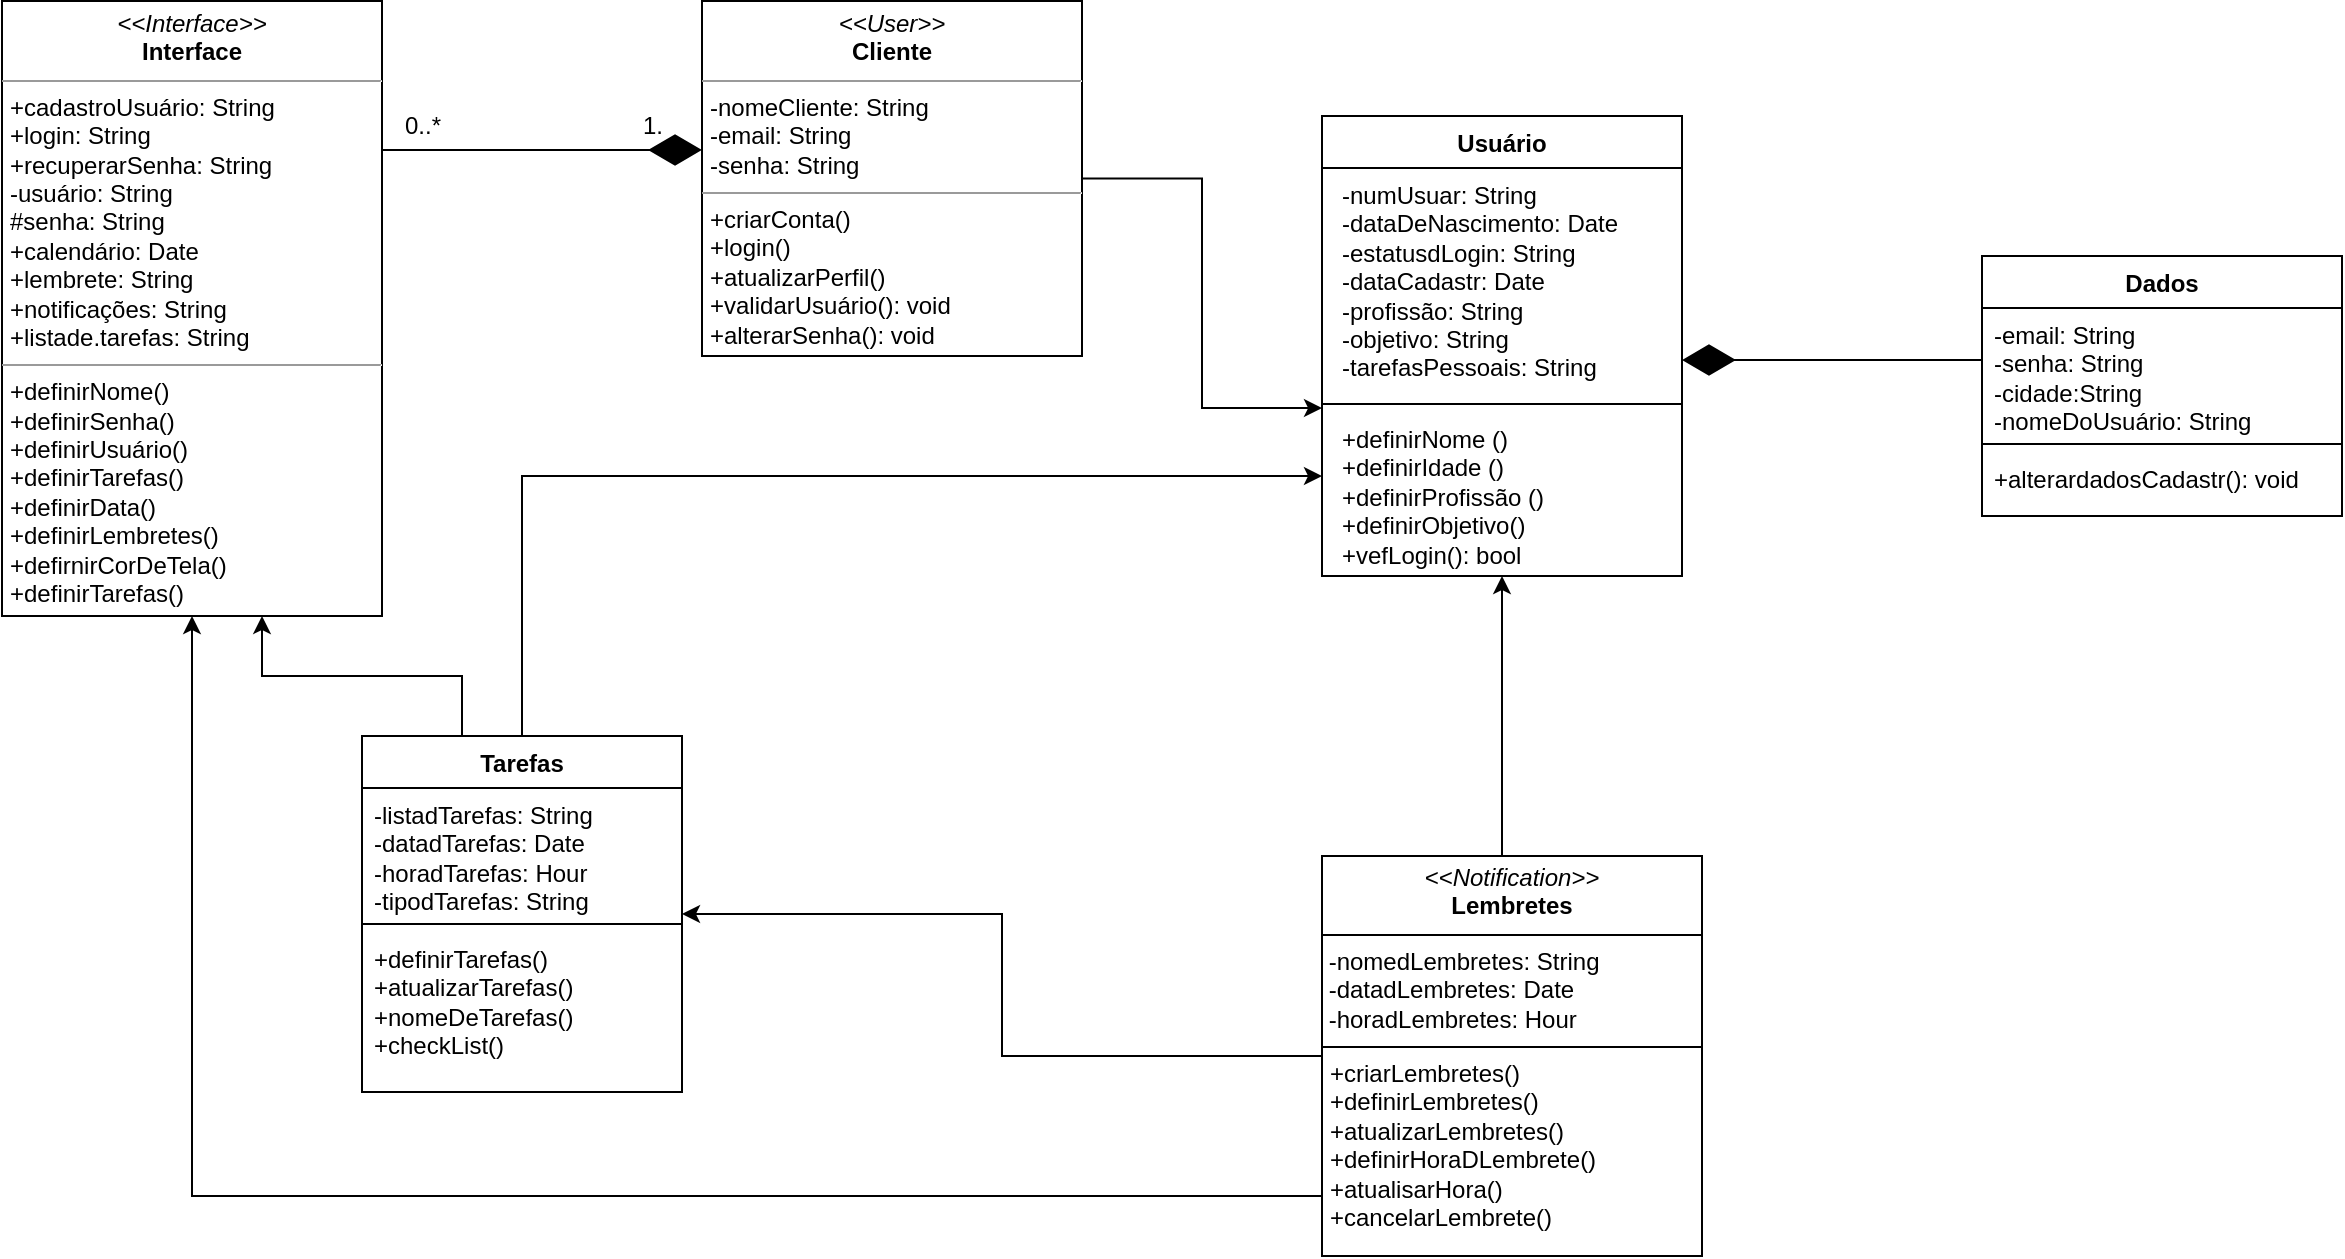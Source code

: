 <mxfile version="24.1.0" type="github">
  <diagram name="Page-1" id="c4acf3e9-155e-7222-9cf6-157b1a14988f">
    <mxGraphModel dx="1066" dy="464" grid="1" gridSize="10" guides="1" tooltips="1" connect="1" arrows="1" fold="1" page="1" pageScale="1" pageWidth="850" pageHeight="1100" background="none" math="0" shadow="0">
      <root>
        <mxCell id="0" />
        <mxCell id="1" parent="0" />
        <mxCell id="5d2195bd80daf111-18" value="&lt;p style=&quot;margin:0px;margin-top:4px;text-align:center;&quot;&gt;&lt;i&gt;&amp;lt;&amp;lt;Interface&amp;gt;&amp;gt;&lt;/i&gt;&lt;br&gt;&lt;b&gt;Interface&lt;/b&gt;&lt;/p&gt;&lt;hr size=&quot;1&quot;&gt;&lt;p style=&quot;margin:0px;margin-left:4px;&quot;&gt;+cadastroUsuário:&amp;nbsp;&lt;span style=&quot;background-color: initial;&quot;&gt;String&lt;/span&gt;&lt;/p&gt;&lt;p style=&quot;margin:0px;margin-left:4px;&quot;&gt;+login:&amp;nbsp;&lt;span style=&quot;background-color: initial;&quot;&gt;String&lt;/span&gt;&lt;/p&gt;&lt;p style=&quot;margin:0px;margin-left:4px;&quot;&gt;+recuperarSenha:&amp;nbsp;&lt;span style=&quot;background-color: initial;&quot;&gt;String&lt;/span&gt;&lt;/p&gt;&lt;p style=&quot;margin:0px;margin-left:4px;&quot;&gt;&lt;span style=&quot;background-color: initial;&quot;&gt;-usuário:&amp;nbsp;&lt;/span&gt;&lt;span style=&quot;background-color: initial;&quot;&gt;String&lt;/span&gt;&lt;/p&gt;&lt;p style=&quot;margin:0px;margin-left:4px;&quot;&gt;&lt;span style=&quot;background-color: initial;&quot;&gt;#senha:&amp;nbsp;&lt;/span&gt;&lt;span style=&quot;background-color: initial;&quot;&gt;String&lt;/span&gt;&lt;/p&gt;&lt;p style=&quot;margin:0px;margin-left:4px;&quot;&gt;+calendário: Date&lt;/p&gt;&lt;p style=&quot;margin:0px;margin-left:4px;&quot;&gt;+lembrete:&amp;nbsp;&lt;span style=&quot;background-color: initial;&quot;&gt;String&lt;/span&gt;&lt;/p&gt;&lt;p style=&quot;margin:0px;margin-left:4px;&quot;&gt;+notificações:&amp;nbsp;&lt;span style=&quot;background-color: initial;&quot;&gt;String&lt;/span&gt;&lt;/p&gt;&lt;p style=&quot;margin:0px;margin-left:4px;&quot;&gt;&lt;span style=&quot;background-color: initial;&quot;&gt;+listade.tarefas:&amp;nbsp;&lt;/span&gt;&lt;span style=&quot;background-color: initial;&quot;&gt;String&lt;/span&gt;&lt;/p&gt;&lt;hr size=&quot;1&quot;&gt;&lt;p style=&quot;margin:0px;margin-left:4px;&quot;&gt;+definirNome()&lt;/p&gt;&lt;p style=&quot;margin:0px;margin-left:4px;&quot;&gt;+definirSenha()&lt;/p&gt;&lt;p style=&quot;margin:0px;margin-left:4px;&quot;&gt;+definirUsuário()&lt;/p&gt;&lt;p style=&quot;margin:0px;margin-left:4px;&quot;&gt;+definirTarefas()&lt;/p&gt;&lt;p style=&quot;margin:0px;margin-left:4px;&quot;&gt;+definirData()&lt;br&gt;&lt;/p&gt;&lt;p style=&quot;margin:0px;margin-left:4px;&quot;&gt;+definirLembretes()&lt;/p&gt;&lt;p style=&quot;margin:0px;margin-left:4px;&quot;&gt;+defirnirCorDeTela()&lt;/p&gt;&lt;p style=&quot;margin:0px;margin-left:4px;&quot;&gt;+definirTarefas()&lt;/p&gt;&lt;p style=&quot;margin: 0px 0px 0px 4px;&quot;&gt;&lt;br&gt;&lt;/p&gt;&lt;p style=&quot;margin:0px;margin-left:4px;&quot;&gt;&lt;br&gt;&lt;/p&gt;&lt;p style=&quot;margin:0px;margin-left:4px;&quot;&gt;&lt;br&gt;&lt;/p&gt;&lt;p style=&quot;margin:0px;margin-left:4px;&quot;&gt;&lt;br&gt;&lt;/p&gt;" style="verticalAlign=top;align=left;overflow=fill;fontSize=12;fontFamily=Helvetica;html=1;rounded=0;shadow=0;comic=0;labelBackgroundColor=none;strokeWidth=1" parent="1" vertex="1">
          <mxGeometry x="60" y="192.5" width="190" height="307.5" as="geometry" />
        </mxCell>
        <mxCell id="5d2195bd80daf111-19" value="&lt;p style=&quot;margin:0px;margin-top:4px;text-align:center;&quot;&gt;&lt;i&gt;&amp;lt;&amp;lt;User&amp;gt;&amp;gt;&lt;/i&gt;&lt;br&gt;&lt;b&gt;Cliente&lt;/b&gt;&lt;/p&gt;&lt;hr size=&quot;1&quot;&gt;&lt;p style=&quot;margin:0px;margin-left:4px;&quot;&gt;-nomeCliente: String&lt;/p&gt;&lt;p style=&quot;margin:0px;margin-left:4px;&quot;&gt;-email:&amp;nbsp;&lt;span style=&quot;background-color: initial;&quot;&gt;String&lt;/span&gt;&lt;/p&gt;&lt;p style=&quot;margin:0px;margin-left:4px;&quot;&gt;-senha:&amp;nbsp;&lt;span style=&quot;background-color: initial;&quot;&gt;String&lt;/span&gt;&lt;/p&gt;&lt;hr size=&quot;1&quot;&gt;&lt;p style=&quot;margin: 0px 0px 0px 4px;&quot;&gt;+criarConta()&lt;/p&gt;&lt;p style=&quot;margin: 0px 0px 0px 4px;&quot;&gt;+login()&lt;/p&gt;&lt;p style=&quot;margin: 0px 0px 0px 4px;&quot;&gt;&lt;span style=&quot;background-color: initial;&quot;&gt;+atualizarPerfil()&lt;/span&gt;&lt;br&gt;&lt;/p&gt;&lt;p style=&quot;margin: 0px 0px 0px 4px;&quot;&gt;+validarUsuário():&amp;nbsp;&lt;span style=&quot;background-color: initial;&quot;&gt;void&lt;/span&gt;&lt;/p&gt;&lt;p style=&quot;margin: 0px 0px 0px 4px;&quot;&gt;+alterarSenha(): void&lt;/p&gt;&lt;p style=&quot;margin: 0px 0px 0px 4px;&quot;&gt;&lt;span style=&quot;background-color: initial;&quot;&gt;&lt;br&gt;&lt;/span&gt;&lt;/p&gt;&lt;p style=&quot;margin: 0px 0px 0px 4px;&quot;&gt;&lt;span style=&quot;background-color: initial;&quot;&gt;&lt;br&gt;&lt;/span&gt;&lt;/p&gt;&lt;p style=&quot;margin: 0px 0px 0px 4px;&quot;&gt;&lt;br&gt;&lt;/p&gt;&lt;div&gt;&lt;br&gt;&lt;/div&gt;" style="verticalAlign=top;align=left;overflow=fill;fontSize=12;fontFamily=Helvetica;html=1;rounded=0;shadow=0;comic=0;labelBackgroundColor=none;strokeWidth=1" parent="1" vertex="1">
          <mxGeometry x="410" y="192.5" width="190" height="177.5" as="geometry" />
        </mxCell>
        <mxCell id="SRDfbngRJq_bPD0gsB5e-22" value="0..*" style="text;html=1;align=center;verticalAlign=middle;resizable=0;points=[];autosize=1;strokeColor=none;fillColor=none;" vertex="1" parent="1">
          <mxGeometry x="250" y="240" width="40" height="30" as="geometry" />
        </mxCell>
        <mxCell id="SRDfbngRJq_bPD0gsB5e-23" value="1." style="text;html=1;align=center;verticalAlign=middle;resizable=0;points=[];autosize=1;strokeColor=none;fillColor=none;" vertex="1" parent="1">
          <mxGeometry x="370" y="240" width="30" height="30" as="geometry" />
        </mxCell>
        <mxCell id="SRDfbngRJq_bPD0gsB5e-33" value="Usuário" style="swimlane;fontStyle=1;align=center;verticalAlign=top;childLayout=stackLayout;horizontal=1;startSize=26;horizontalStack=0;resizeParent=1;resizeParentMax=0;resizeLast=0;collapsible=1;marginBottom=0;whiteSpace=wrap;html=1;" vertex="1" parent="1">
          <mxGeometry x="720" y="250" width="180" height="230" as="geometry" />
        </mxCell>
        <mxCell id="SRDfbngRJq_bPD0gsB5e-34" value="&lt;p style=&quot;text-wrap: nowrap; margin: 0px 0px 0px 4px;&quot;&gt;-numUsuar:&amp;nbsp;&lt;span style=&quot;background-color: initial;&quot;&gt;String&lt;/span&gt;&lt;/p&gt;&lt;p style=&quot;text-wrap: nowrap; margin: 0px 0px 0px 4px;&quot;&gt;-dataDeNascimento: Date&lt;/p&gt;&lt;p style=&quot;text-wrap: nowrap; margin: 0px 0px 0px 4px;&quot;&gt;-estatusdLogin:&amp;nbsp;&lt;span style=&quot;background-color: initial;&quot;&gt;String&lt;/span&gt;&lt;/p&gt;&lt;p style=&quot;text-wrap: nowrap; margin: 0px 0px 0px 4px;&quot;&gt;&lt;span style=&quot;background-color: initial;&quot;&gt;-dataCadastr: Date&lt;/span&gt;&lt;/p&gt;&lt;p style=&quot;text-wrap: nowrap; margin: 0px 0px 0px 4px;&quot;&gt;-profissão: String&lt;/p&gt;&lt;p style=&quot;text-wrap: nowrap; margin: 0px 0px 0px 4px;&quot;&gt;-objetivo: String&lt;/p&gt;&lt;p style=&quot;text-wrap: nowrap; margin: 0px 0px 0px 4px;&quot;&gt;-tarefasPessoais: String&lt;/p&gt;&lt;p style=&quot;text-wrap: nowrap; margin: 0px 0px 0px 4px;&quot;&gt;&lt;br&gt;&lt;/p&gt;" style="text;strokeColor=none;fillColor=none;align=left;verticalAlign=top;spacingLeft=4;spacingRight=4;overflow=hidden;rotatable=0;points=[[0,0.5],[1,0.5]];portConstraint=eastwest;whiteSpace=wrap;html=1;" vertex="1" parent="SRDfbngRJq_bPD0gsB5e-33">
          <mxGeometry y="26" width="180" height="114" as="geometry" />
        </mxCell>
        <mxCell id="SRDfbngRJq_bPD0gsB5e-35" value="" style="line;strokeWidth=1;fillColor=none;align=left;verticalAlign=middle;spacingTop=-1;spacingLeft=3;spacingRight=3;rotatable=0;labelPosition=right;points=[];portConstraint=eastwest;strokeColor=inherit;" vertex="1" parent="SRDfbngRJq_bPD0gsB5e-33">
          <mxGeometry y="140" width="180" height="8" as="geometry" />
        </mxCell>
        <mxCell id="SRDfbngRJq_bPD0gsB5e-36" value="&lt;p style=&quot;text-wrap: nowrap; margin: 0px 0px 0px 4px;&quot;&gt;+definirNome ()&lt;/p&gt;&lt;p style=&quot;text-wrap: nowrap; margin: 0px 0px 0px 4px;&quot;&gt;+definirIdade ()&lt;/p&gt;&lt;p style=&quot;text-wrap: nowrap; margin: 0px 0px 0px 4px;&quot;&gt;+definirProfissão ()&lt;/p&gt;&lt;p style=&quot;text-wrap: nowrap; margin: 0px 0px 0px 4px;&quot;&gt;+definirObjetivo()&lt;/p&gt;&lt;p style=&quot;text-wrap: nowrap; margin: 0px 0px 0px 4px;&quot;&gt;+vefLogin(): bool&lt;/p&gt;&lt;div&gt;&lt;br&gt;&lt;/div&gt;" style="text;strokeColor=none;fillColor=none;align=left;verticalAlign=top;spacingLeft=4;spacingRight=4;overflow=hidden;rotatable=0;points=[[0,0.5],[1,0.5]];portConstraint=eastwest;whiteSpace=wrap;html=1;" vertex="1" parent="SRDfbngRJq_bPD0gsB5e-33">
          <mxGeometry y="148" width="180" height="82" as="geometry" />
        </mxCell>
        <mxCell id="SRDfbngRJq_bPD0gsB5e-99" style="edgeStyle=orthogonalEdgeStyle;rounded=0;orthogonalLoop=1;jettySize=auto;html=1;" edge="1" parent="1" source="SRDfbngRJq_bPD0gsB5e-44" target="SRDfbngRJq_bPD0gsB5e-33">
          <mxGeometry relative="1" as="geometry">
            <Array as="points">
              <mxPoint x="320" y="430" />
            </Array>
          </mxGeometry>
        </mxCell>
        <mxCell id="SRDfbngRJq_bPD0gsB5e-100" style="edgeStyle=orthogonalEdgeStyle;rounded=0;orthogonalLoop=1;jettySize=auto;html=1;" edge="1" parent="1" source="SRDfbngRJq_bPD0gsB5e-44" target="5d2195bd80daf111-18">
          <mxGeometry relative="1" as="geometry">
            <Array as="points">
              <mxPoint x="290" y="530" />
              <mxPoint x="190" y="530" />
            </Array>
          </mxGeometry>
        </mxCell>
        <mxCell id="SRDfbngRJq_bPD0gsB5e-44" value="Tarefas" style="swimlane;fontStyle=1;align=center;verticalAlign=top;childLayout=stackLayout;horizontal=1;startSize=26;horizontalStack=0;resizeParent=1;resizeParentMax=0;resizeLast=0;collapsible=1;marginBottom=0;whiteSpace=wrap;html=1;" vertex="1" parent="1">
          <mxGeometry x="240" y="560" width="160" height="178" as="geometry" />
        </mxCell>
        <mxCell id="SRDfbngRJq_bPD0gsB5e-45" value="-listadTarefas:&amp;nbsp;&lt;span style=&quot;text-wrap: nowrap;&quot;&gt;String&lt;/span&gt;&lt;div&gt;&lt;span style=&quot;background-color: initial;&quot;&gt;&lt;span style=&quot;text-wrap: nowrap;&quot;&gt;-datadTarefas: Date&lt;/span&gt;&lt;/span&gt;&lt;/div&gt;&lt;div&gt;&lt;span style=&quot;background-color: initial;&quot;&gt;&lt;span style=&quot;text-wrap: nowrap;&quot;&gt;-horadTarefas: Hour&lt;/span&gt;&lt;/span&gt;&lt;/div&gt;&lt;div&gt;&lt;span style=&quot;background-color: initial;&quot;&gt;&lt;span style=&quot;text-wrap: nowrap;&quot;&gt;-tipodTarefas:&amp;nbsp;&lt;/span&gt;&lt;/span&gt;&lt;span style=&quot;text-wrap: nowrap; background-color: initial;&quot;&gt;String&lt;/span&gt;&lt;/div&gt;" style="text;strokeColor=none;fillColor=none;align=left;verticalAlign=top;spacingLeft=4;spacingRight=4;overflow=hidden;rotatable=0;points=[[0,0.5],[1,0.5]];portConstraint=eastwest;whiteSpace=wrap;html=1;" vertex="1" parent="SRDfbngRJq_bPD0gsB5e-44">
          <mxGeometry y="26" width="160" height="64" as="geometry" />
        </mxCell>
        <mxCell id="SRDfbngRJq_bPD0gsB5e-46" value="" style="line;strokeWidth=1;fillColor=none;align=left;verticalAlign=middle;spacingTop=-1;spacingLeft=3;spacingRight=3;rotatable=0;labelPosition=right;points=[];portConstraint=eastwest;strokeColor=inherit;" vertex="1" parent="SRDfbngRJq_bPD0gsB5e-44">
          <mxGeometry y="90" width="160" height="8" as="geometry" />
        </mxCell>
        <mxCell id="SRDfbngRJq_bPD0gsB5e-47" value="&lt;span style=&quot;text-wrap: nowrap;&quot;&gt;+definirTarefas()&lt;/span&gt;&lt;div&gt;&lt;span style=&quot;text-wrap: nowrap;&quot;&gt;+atualizarTarefas()&lt;/span&gt;&lt;/div&gt;&lt;div&gt;&lt;span style=&quot;text-wrap: nowrap;&quot;&gt;+nomeDeTarefas()&lt;/span&gt;&lt;/div&gt;&lt;div&gt;&lt;span style=&quot;text-wrap: nowrap;&quot;&gt;+checkList()&lt;/span&gt;&lt;span style=&quot;text-wrap: nowrap;&quot;&gt;&lt;br&gt;&lt;/span&gt;&lt;/div&gt;" style="text;strokeColor=none;fillColor=none;align=left;verticalAlign=top;spacingLeft=4;spacingRight=4;overflow=hidden;rotatable=0;points=[[0,0.5],[1,0.5]];portConstraint=eastwest;whiteSpace=wrap;html=1;" vertex="1" parent="SRDfbngRJq_bPD0gsB5e-44">
          <mxGeometry y="98" width="160" height="80" as="geometry" />
        </mxCell>
        <mxCell id="SRDfbngRJq_bPD0gsB5e-52" value="" style="endArrow=diamondThin;endFill=1;endSize=24;html=1;rounded=0;" edge="1" parent="1">
          <mxGeometry width="160" relative="1" as="geometry">
            <mxPoint x="250" y="267" as="sourcePoint" />
            <mxPoint x="410" y="267" as="targetPoint" />
          </mxGeometry>
        </mxCell>
        <mxCell id="SRDfbngRJq_bPD0gsB5e-54" style="edgeStyle=orthogonalEdgeStyle;rounded=0;orthogonalLoop=1;jettySize=auto;html=1;entryX=0;entryY=1.053;entryDx=0;entryDy=0;entryPerimeter=0;" edge="1" parent="1" source="5d2195bd80daf111-19" target="SRDfbngRJq_bPD0gsB5e-34">
          <mxGeometry relative="1" as="geometry" />
        </mxCell>
        <mxCell id="SRDfbngRJq_bPD0gsB5e-96" style="edgeStyle=orthogonalEdgeStyle;rounded=0;orthogonalLoop=1;jettySize=auto;html=1;" edge="1" parent="1" source="SRDfbngRJq_bPD0gsB5e-76" target="5d2195bd80daf111-18">
          <mxGeometry relative="1" as="geometry">
            <Array as="points">
              <mxPoint x="815" y="790" />
              <mxPoint x="155" y="790" />
            </Array>
          </mxGeometry>
        </mxCell>
        <mxCell id="SRDfbngRJq_bPD0gsB5e-97" style="edgeStyle=orthogonalEdgeStyle;rounded=0;orthogonalLoop=1;jettySize=auto;html=1;" edge="1" parent="1" source="SRDfbngRJq_bPD0gsB5e-76" target="SRDfbngRJq_bPD0gsB5e-33">
          <mxGeometry relative="1" as="geometry">
            <Array as="points">
              <mxPoint x="810" y="580" />
              <mxPoint x="810" y="580" />
            </Array>
          </mxGeometry>
        </mxCell>
        <mxCell id="SRDfbngRJq_bPD0gsB5e-101" style="edgeStyle=orthogonalEdgeStyle;rounded=0;orthogonalLoop=1;jettySize=auto;html=1;" edge="1" parent="1" source="SRDfbngRJq_bPD0gsB5e-76" target="SRDfbngRJq_bPD0gsB5e-44">
          <mxGeometry relative="1" as="geometry" />
        </mxCell>
        <mxCell id="SRDfbngRJq_bPD0gsB5e-76" value="&lt;p style=&quot;margin:0px;margin-top:4px;text-align:center;&quot;&gt;&lt;i&gt;&amp;lt;&amp;lt;Notification&amp;gt;&amp;gt;&lt;/i&gt;&lt;br&gt;&lt;b&gt;Lembretes&lt;/b&gt;&lt;/p&gt;&lt;hr size=&quot;1&quot; style=&quot;border-style:solid;&quot;&gt;&lt;div&gt;&lt;span style=&quot;text-wrap: nowrap;&quot;&gt;&amp;nbsp;-nomedLembretes:&amp;nbsp;&lt;/span&gt;&lt;span style=&quot;text-wrap: nowrap; background-color: initial;&quot;&gt;String&lt;/span&gt;&lt;span style=&quot;background-color: initial;&quot;&gt;&lt;span style=&quot;text-wrap: nowrap;&quot;&gt;&lt;br&gt;&lt;/span&gt;&lt;/span&gt;&lt;/div&gt;&lt;div&gt;&lt;span style=&quot;background-color: initial;&quot;&gt;&lt;span style=&quot;text-wrap: nowrap;&quot;&gt;&amp;nbsp;-datadLembretes: Date&lt;/span&gt;&lt;/span&gt;&lt;/div&gt;&lt;div&gt;&lt;span style=&quot;background-color: initial;&quot;&gt;&lt;span style=&quot;text-wrap: nowrap;&quot;&gt;&amp;nbsp;-horadLembretes: Hour&lt;/span&gt;&lt;/span&gt;&lt;/div&gt;&lt;hr size=&quot;1&quot; style=&quot;border-style:solid;&quot;&gt;&lt;p style=&quot;margin:0px;margin-left:4px;&quot;&gt;&lt;span style=&quot;text-wrap: nowrap;&quot;&gt;+criarLembretes()&lt;/span&gt;&lt;span style=&quot;text-wrap: nowrap;&quot;&gt;&lt;br&gt;&lt;/span&gt;&lt;/p&gt;&lt;p style=&quot;margin:0px;margin-left:4px;&quot;&gt;&lt;span style=&quot;text-wrap: nowrap;&quot;&gt;+definirLembretes()&lt;/span&gt;&lt;br&gt;&lt;/p&gt;&lt;p style=&quot;margin:0px;margin-left:4px;&quot;&gt;&lt;span style=&quot;text-wrap: nowrap;&quot;&gt;+atualizarLembretes()&lt;/span&gt;&lt;/p&gt;&lt;p style=&quot;margin:0px;margin-left:4px;&quot;&gt;&lt;span style=&quot;text-wrap: nowrap;&quot;&gt;+definirHoraDLembrete()&lt;/span&gt;&lt;/p&gt;&lt;p style=&quot;margin:0px;margin-left:4px;&quot;&gt;&lt;span style=&quot;text-wrap: nowrap;&quot;&gt;+atualisarHora()&lt;/span&gt;&lt;/p&gt;&lt;p style=&quot;margin:0px;margin-left:4px;&quot;&gt;&lt;span style=&quot;text-wrap: nowrap;&quot;&gt;+cancelarLembrete()&lt;/span&gt;&lt;/p&gt;" style="verticalAlign=top;align=left;overflow=fill;html=1;whiteSpace=wrap;" vertex="1" parent="1">
          <mxGeometry x="720" y="620" width="190" height="200" as="geometry" />
        </mxCell>
        <mxCell id="SRDfbngRJq_bPD0gsB5e-90" value="Dados" style="swimlane;fontStyle=1;align=center;verticalAlign=top;childLayout=stackLayout;horizontal=1;startSize=26;horizontalStack=0;resizeParent=1;resizeParentMax=0;resizeLast=0;collapsible=1;marginBottom=0;whiteSpace=wrap;html=1;" vertex="1" parent="1">
          <mxGeometry x="1050" y="320" width="180" height="130" as="geometry" />
        </mxCell>
        <mxCell id="SRDfbngRJq_bPD0gsB5e-91" value="-email:&amp;nbsp;&lt;span style=&quot;text-wrap: nowrap;&quot;&gt;String&lt;/span&gt;&lt;div&gt;&lt;span style=&quot;text-wrap: nowrap;&quot;&gt;-senha:&amp;nbsp;&lt;/span&gt;&lt;span style=&quot;text-wrap: nowrap; background-color: initial;&quot;&gt;String&lt;/span&gt;&lt;/div&gt;&lt;div&gt;&lt;span style=&quot;text-wrap: nowrap; background-color: initial;&quot;&gt;-cidade:&lt;/span&gt;&lt;span style=&quot;text-wrap: nowrap; background-color: initial;&quot;&gt;String&lt;/span&gt;&lt;/div&gt;&lt;div&gt;&lt;span style=&quot;text-wrap: nowrap; background-color: initial;&quot;&gt;-nomeDoUsuário:&amp;nbsp;&lt;/span&gt;&lt;span style=&quot;text-wrap: nowrap; background-color: initial;&quot;&gt;String&lt;/span&gt;&lt;/div&gt;" style="text;strokeColor=none;fillColor=none;align=left;verticalAlign=top;spacingLeft=4;spacingRight=4;overflow=hidden;rotatable=0;points=[[0,0.5],[1,0.5]];portConstraint=eastwest;whiteSpace=wrap;html=1;" vertex="1" parent="SRDfbngRJq_bPD0gsB5e-90">
          <mxGeometry y="26" width="180" height="64" as="geometry" />
        </mxCell>
        <mxCell id="SRDfbngRJq_bPD0gsB5e-92" value="" style="line;strokeWidth=1;fillColor=none;align=left;verticalAlign=middle;spacingTop=-1;spacingLeft=3;spacingRight=3;rotatable=0;labelPosition=right;points=[];portConstraint=eastwest;strokeColor=inherit;" vertex="1" parent="SRDfbngRJq_bPD0gsB5e-90">
          <mxGeometry y="90" width="180" height="8" as="geometry" />
        </mxCell>
        <mxCell id="SRDfbngRJq_bPD0gsB5e-93" value="+alterardadosCadastr(): void&lt;div&gt;&lt;br&gt;&lt;/div&gt;" style="text;strokeColor=none;fillColor=none;align=left;verticalAlign=top;spacingLeft=4;spacingRight=4;overflow=hidden;rotatable=0;points=[[0,0.5],[1,0.5]];portConstraint=eastwest;whiteSpace=wrap;html=1;" vertex="1" parent="SRDfbngRJq_bPD0gsB5e-90">
          <mxGeometry y="98" width="180" height="32" as="geometry" />
        </mxCell>
        <mxCell id="SRDfbngRJq_bPD0gsB5e-94" value="" style="endArrow=diamondThin;endFill=1;endSize=24;html=1;rounded=0;" edge="1" parent="1">
          <mxGeometry width="160" relative="1" as="geometry">
            <mxPoint x="1050" y="372" as="sourcePoint" />
            <mxPoint x="900" y="372" as="targetPoint" />
          </mxGeometry>
        </mxCell>
      </root>
    </mxGraphModel>
  </diagram>
</mxfile>
